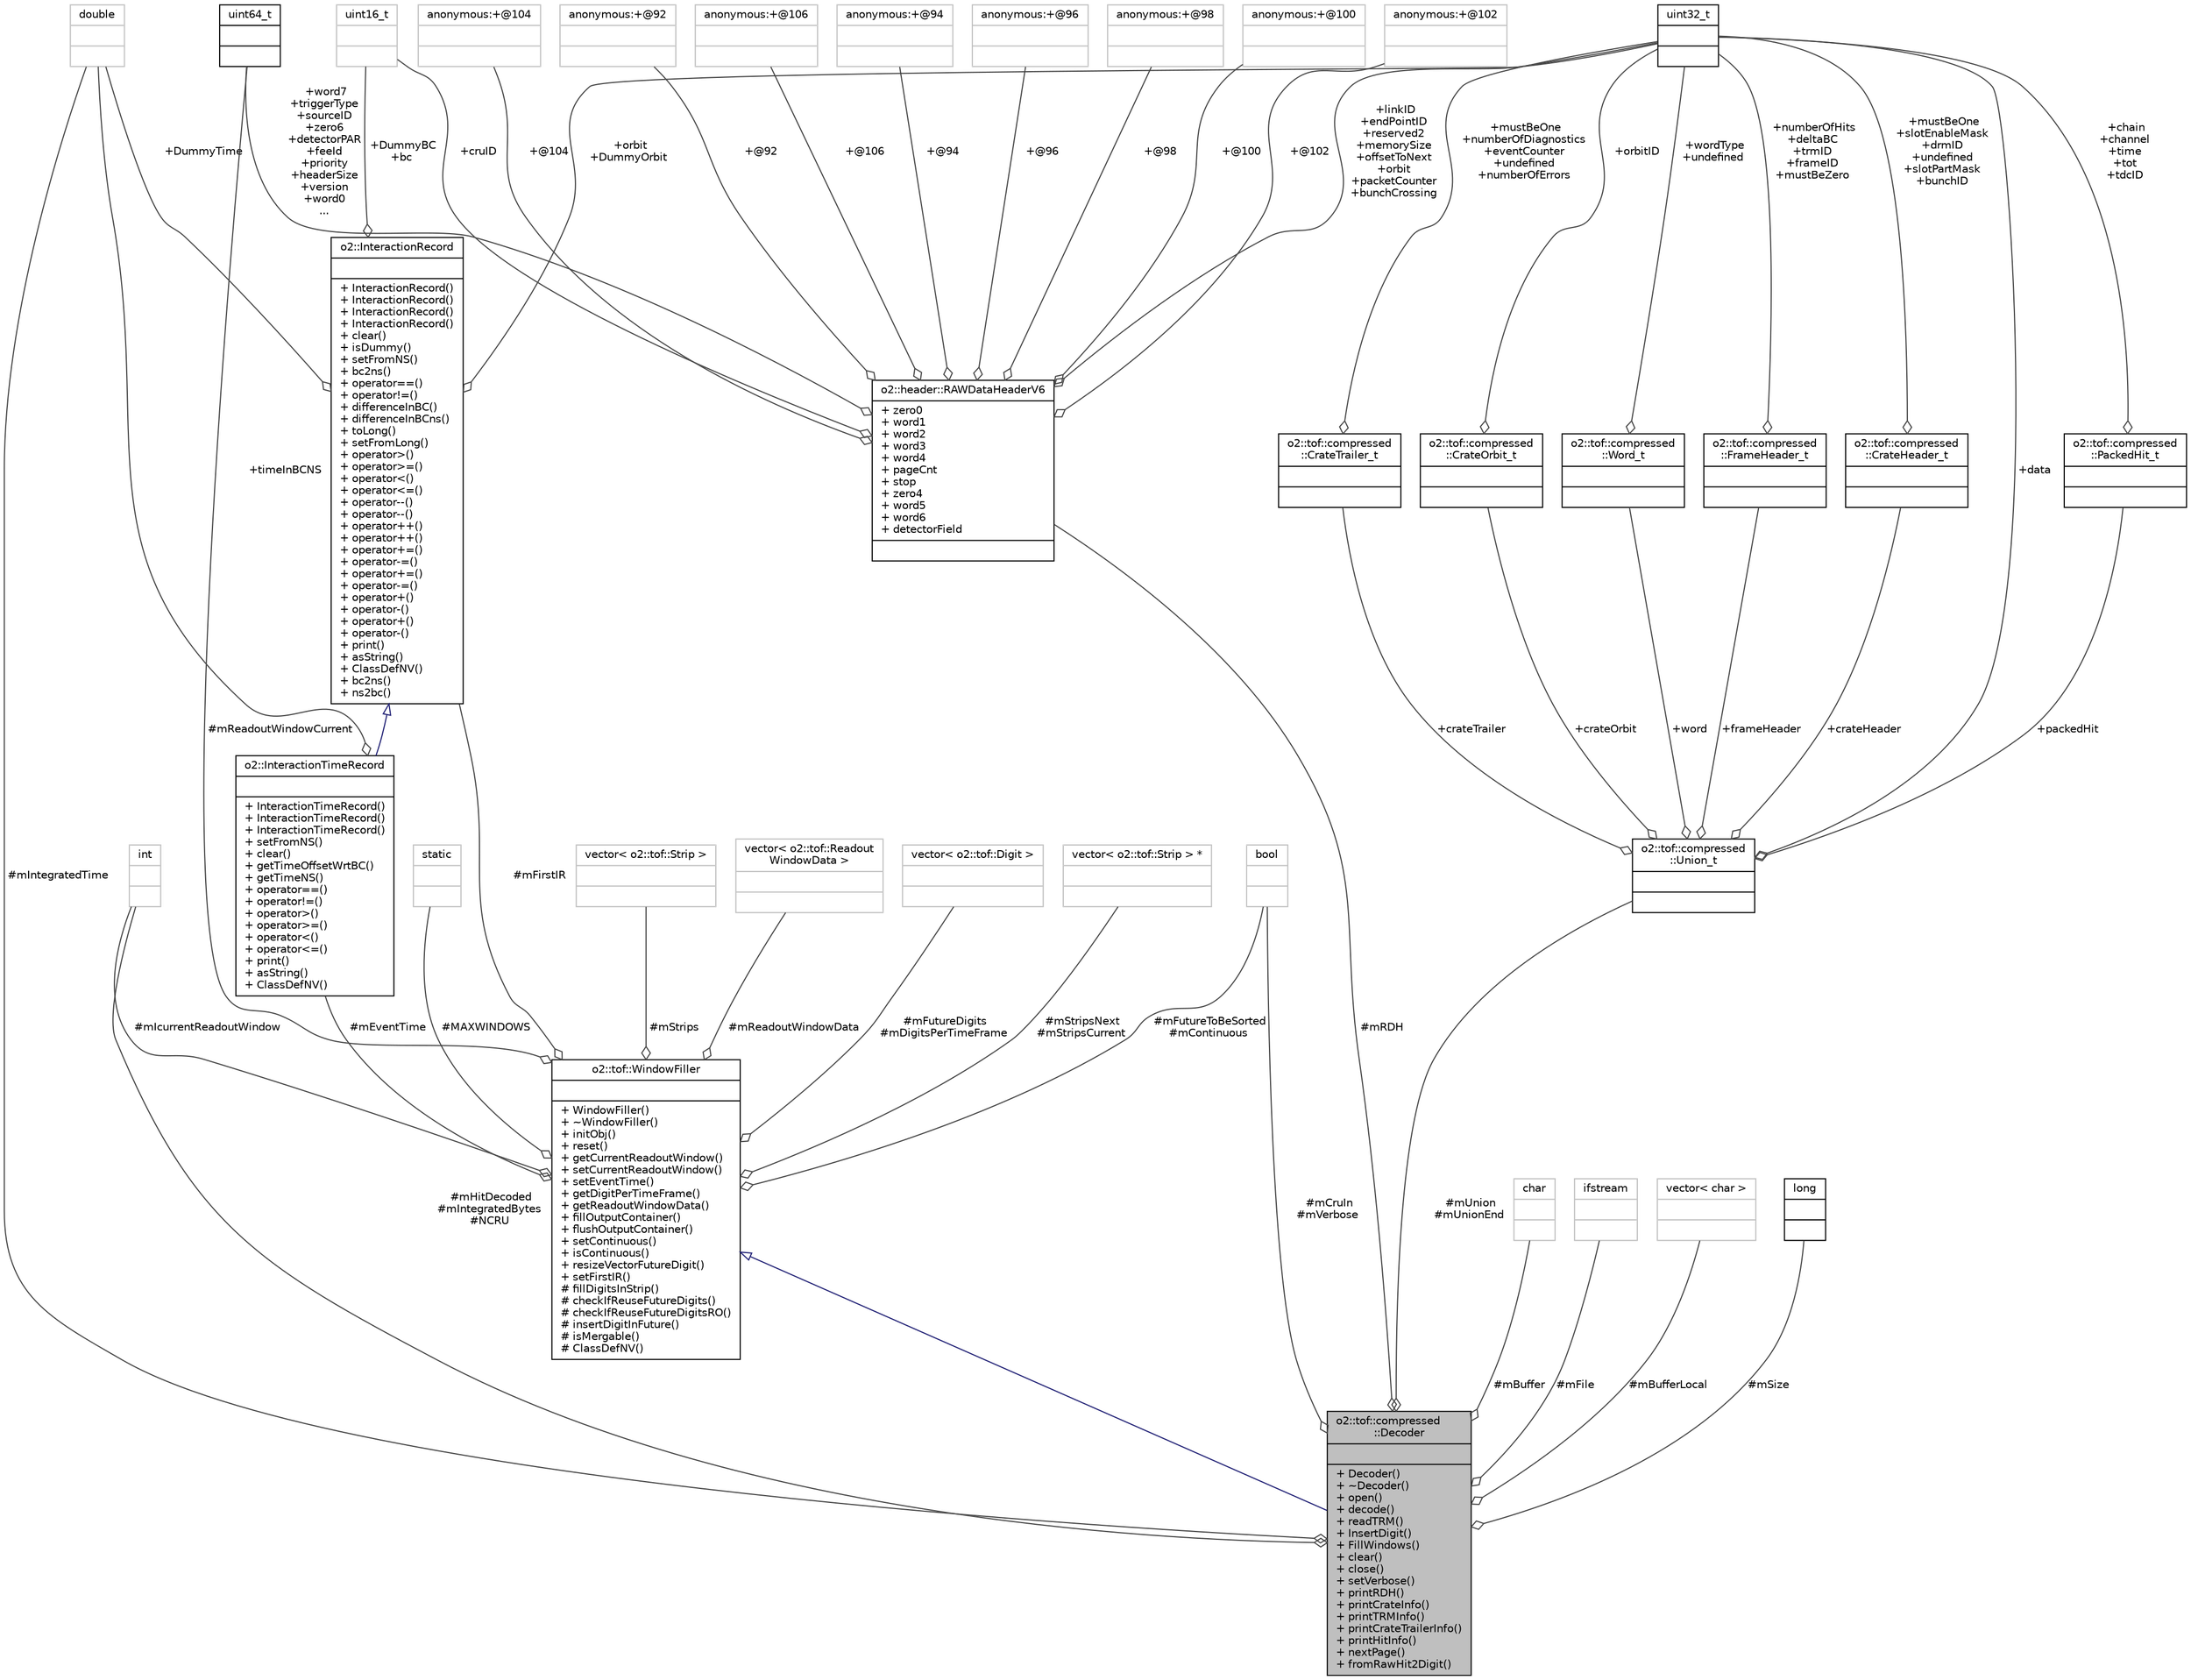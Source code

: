 digraph "o2::tof::compressed::Decoder"
{
 // INTERACTIVE_SVG=YES
  bgcolor="transparent";
  edge [fontname="Helvetica",fontsize="10",labelfontname="Helvetica",labelfontsize="10"];
  node [fontname="Helvetica",fontsize="10",shape=record];
  Node2 [label="{o2::tof::compressed\l::Decoder\n||+ Decoder()\l+ ~Decoder()\l+ open()\l+ decode()\l+ readTRM()\l+ InsertDigit()\l+ FillWindows()\l+ clear()\l+ close()\l+ setVerbose()\l+ printRDH()\l+ printCrateInfo()\l+ printTRMInfo()\l+ printCrateTrailerInfo()\l+ printHitInfo()\l+ nextPage()\l+ fromRawHit2Digit()\l}",height=0.2,width=0.4,color="black", fillcolor="grey75", style="filled", fontcolor="black"];
  Node3 -> Node2 [dir="back",color="midnightblue",fontsize="10",style="solid",arrowtail="onormal",fontname="Helvetica"];
  Node3 [label="{o2::tof::WindowFiller\n||+ WindowFiller()\l+ ~WindowFiller()\l+ initObj()\l+ reset()\l+ getCurrentReadoutWindow()\l+ setCurrentReadoutWindow()\l+ setEventTime()\l+ getDigitPerTimeFrame()\l+ getReadoutWindowData()\l+ fillOutputContainer()\l+ flushOutputContainer()\l+ setContinuous()\l+ isContinuous()\l+ resizeVectorFutureDigit()\l+ setFirstIR()\l# fillDigitsInStrip()\l# checkIfReuseFutureDigits()\l# checkIfReuseFutureDigitsRO()\l# insertDigitInFuture()\l# isMergable()\l# ClassDefNV()\l}",height=0.2,width=0.4,color="black",URL="$db/d26/classo2_1_1tof_1_1WindowFiller.html"];
  Node4 -> Node3 [color="grey25",fontsize="10",style="solid",label=" #mStripsNext\n#mStripsCurrent" ,arrowhead="odiamond",fontname="Helvetica"];
  Node4 [label="{vector\< o2::tof::Strip \> *\n||}",height=0.2,width=0.4,color="grey75"];
  Node5 -> Node3 [color="grey25",fontsize="10",style="solid",label=" #mFirstIR" ,arrowhead="odiamond",fontname="Helvetica"];
  Node5 [label="{o2::InteractionRecord\n||+ InteractionRecord()\l+ InteractionRecord()\l+ InteractionRecord()\l+ InteractionRecord()\l+ clear()\l+ isDummy()\l+ setFromNS()\l+ bc2ns()\l+ operator==()\l+ operator!=()\l+ differenceInBC()\l+ differenceInBCns()\l+ toLong()\l+ setFromLong()\l+ operator\>()\l+ operator\>=()\l+ operator\<()\l+ operator\<=()\l+ operator--()\l+ operator--()\l+ operator++()\l+ operator++()\l+ operator+=()\l+ operator-=()\l+ operator+=()\l+ operator-=()\l+ operator+()\l+ operator-()\l+ operator+()\l+ operator-()\l+ print()\l+ asString()\l+ ClassDefNV()\l+ bc2ns()\l+ ns2bc()\l}",height=0.2,width=0.4,color="black",URL="$d1/d21/structo2_1_1InteractionRecord.html"];
  Node6 -> Node5 [color="grey25",fontsize="10",style="solid",label=" +DummyTime" ,arrowhead="odiamond",fontname="Helvetica"];
  Node6 [label="{double\n||}",height=0.2,width=0.4,color="grey75"];
  Node7 -> Node5 [color="grey25",fontsize="10",style="solid",label=" +DummyBC\n+bc" ,arrowhead="odiamond",fontname="Helvetica"];
  Node7 [label="{uint16_t\n||}",height=0.2,width=0.4,color="grey75"];
  Node8 -> Node5 [color="grey25",fontsize="10",style="solid",label=" +orbit\n+DummyOrbit" ,arrowhead="odiamond",fontname="Helvetica"];
  Node8 [label="{uint32_t\n||}",height=0.2,width=0.4,color="black",URL="$d3/d87/classuint32__t.html"];
  Node9 -> Node3 [color="grey25",fontsize="10",style="solid",label=" #mReadoutWindowCurrent" ,arrowhead="odiamond",fontname="Helvetica"];
  Node9 [label="{uint64_t\n||}",height=0.2,width=0.4,color="black",URL="$d6/d30/classuint64__t.html"];
  Node10 -> Node3 [color="grey25",fontsize="10",style="solid",label=" #mStrips" ,arrowhead="odiamond",fontname="Helvetica"];
  Node10 [label="{vector\< o2::tof::Strip \>\n||}",height=0.2,width=0.4,color="grey75"];
  Node11 -> Node3 [color="grey25",fontsize="10",style="solid",label=" #mReadoutWindowData" ,arrowhead="odiamond",fontname="Helvetica"];
  Node11 [label="{vector\< o2::tof::Readout\lWindowData \>\n||}",height=0.2,width=0.4,color="grey75"];
  Node12 -> Node3 [color="grey25",fontsize="10",style="solid",label=" #mFutureDigits\n#mDigitsPerTimeFrame" ,arrowhead="odiamond",fontname="Helvetica"];
  Node12 [label="{vector\< o2::tof::Digit \>\n||}",height=0.2,width=0.4,color="grey75"];
  Node13 -> Node3 [color="grey25",fontsize="10",style="solid",label=" #mIcurrentReadoutWindow" ,arrowhead="odiamond",fontname="Helvetica"];
  Node13 [label="{int\n||}",height=0.2,width=0.4,color="grey75"];
  Node14 -> Node3 [color="grey25",fontsize="10",style="solid",label=" #mFutureToBeSorted\n#mContinuous" ,arrowhead="odiamond",fontname="Helvetica"];
  Node14 [label="{bool\n||}",height=0.2,width=0.4,color="grey75"];
  Node15 -> Node3 [color="grey25",fontsize="10",style="solid",label=" #MAXWINDOWS" ,arrowhead="odiamond",fontname="Helvetica"];
  Node15 [label="{static\n||}",height=0.2,width=0.4,color="grey75"];
  Node16 -> Node3 [color="grey25",fontsize="10",style="solid",label=" #mEventTime" ,arrowhead="odiamond",fontname="Helvetica"];
  Node16 [label="{o2::InteractionTimeRecord\n||+ InteractionTimeRecord()\l+ InteractionTimeRecord()\l+ InteractionTimeRecord()\l+ setFromNS()\l+ clear()\l+ getTimeOffsetWrtBC()\l+ getTimeNS()\l+ operator==()\l+ operator!=()\l+ operator\>()\l+ operator\>=()\l+ operator\<()\l+ operator\<=()\l+ print()\l+ asString()\l+ ClassDefNV()\l}",height=0.2,width=0.4,color="black",URL="$d8/d98/structo2_1_1InteractionTimeRecord.html"];
  Node5 -> Node16 [dir="back",color="midnightblue",fontsize="10",style="solid",arrowtail="onormal",fontname="Helvetica"];
  Node6 -> Node16 [color="grey25",fontsize="10",style="solid",label=" +timeInBCNS" ,arrowhead="odiamond",fontname="Helvetica"];
  Node17 -> Node2 [color="grey25",fontsize="10",style="solid",label=" #mRDH" ,arrowhead="odiamond",fontname="Helvetica"];
  Node17 [label="{o2::header::RAWDataHeaderV6\n|+ zero0\l+ word1\l+ word2\l+ word3\l+ word4\l+ pageCnt\l+ stop\l+ zero4\l+ word5\l+ word6\l+ detectorField\l|}",height=0.2,width=0.4,color="black",URL="$d5/d06/structo2_1_1header_1_1RAWDataHeaderV6.html"];
  Node9 -> Node17 [color="grey25",fontsize="10",style="solid",label=" +word7\n+triggerType\n+sourceID\n+zero6\n+detectorPAR\n+feeId\n+priority\n+headerSize\n+version\n+word0\n..." ,arrowhead="odiamond",fontname="Helvetica"];
  Node7 -> Node17 [color="grey25",fontsize="10",style="solid",label=" +cruID" ,arrowhead="odiamond",fontname="Helvetica"];
  Node18 -> Node17 [color="grey25",fontsize="10",style="solid",label=" +@102" ,arrowhead="odiamond",fontname="Helvetica"];
  Node18 [label="{anonymous:+@102\n||}",height=0.2,width=0.4,color="grey75"];
  Node19 -> Node17 [color="grey25",fontsize="10",style="solid",label=" +@104" ,arrowhead="odiamond",fontname="Helvetica"];
  Node19 [label="{anonymous:+@104\n||}",height=0.2,width=0.4,color="grey75"];
  Node8 -> Node17 [color="grey25",fontsize="10",style="solid",label=" +linkID\n+endPointID\n+reserved2\n+memorySize\n+offsetToNext\n+orbit\n+packetCounter\n+bunchCrossing" ,arrowhead="odiamond",fontname="Helvetica"];
  Node20 -> Node17 [color="grey25",fontsize="10",style="solid",label=" +@92" ,arrowhead="odiamond",fontname="Helvetica"];
  Node20 [label="{anonymous:+@92\n||}",height=0.2,width=0.4,color="grey75"];
  Node21 -> Node17 [color="grey25",fontsize="10",style="solid",label=" +@106" ,arrowhead="odiamond",fontname="Helvetica"];
  Node21 [label="{anonymous:+@106\n||}",height=0.2,width=0.4,color="grey75"];
  Node22 -> Node17 [color="grey25",fontsize="10",style="solid",label=" +@94" ,arrowhead="odiamond",fontname="Helvetica"];
  Node22 [label="{anonymous:+@94\n||}",height=0.2,width=0.4,color="grey75"];
  Node23 -> Node17 [color="grey25",fontsize="10",style="solid",label=" +@96" ,arrowhead="odiamond",fontname="Helvetica"];
  Node23 [label="{anonymous:+@96\n||}",height=0.2,width=0.4,color="grey75"];
  Node24 -> Node17 [color="grey25",fontsize="10",style="solid",label=" +@98" ,arrowhead="odiamond",fontname="Helvetica"];
  Node24 [label="{anonymous:+@98\n||}",height=0.2,width=0.4,color="grey75"];
  Node25 -> Node17 [color="grey25",fontsize="10",style="solid",label=" +@100" ,arrowhead="odiamond",fontname="Helvetica"];
  Node25 [label="{anonymous:+@100\n||}",height=0.2,width=0.4,color="grey75"];
  Node6 -> Node2 [color="grey25",fontsize="10",style="solid",label=" #mIntegratedTime" ,arrowhead="odiamond",fontname="Helvetica"];
  Node26 -> Node2 [color="grey25",fontsize="10",style="solid",label=" #mUnion\n#mUnionEnd" ,arrowhead="odiamond",fontname="Helvetica"];
  Node26 [label="{o2::tof::compressed\l::Union_t\n||}",height=0.2,width=0.4,color="black",URL="$df/dd7/uniono2_1_1tof_1_1compressed_1_1Union__t.html"];
  Node27 -> Node26 [color="grey25",fontsize="10",style="solid",label=" +packedHit" ,arrowhead="odiamond",fontname="Helvetica"];
  Node27 [label="{o2::tof::compressed\l::PackedHit_t\n||}",height=0.2,width=0.4,color="black",URL="$df/d87/structo2_1_1tof_1_1compressed_1_1PackedHit__t.html"];
  Node8 -> Node27 [color="grey25",fontsize="10",style="solid",label=" +chain\n+channel\n+time\n+tot\n+tdcID" ,arrowhead="odiamond",fontname="Helvetica"];
  Node28 -> Node26 [color="grey25",fontsize="10",style="solid",label=" +crateTrailer" ,arrowhead="odiamond",fontname="Helvetica"];
  Node28 [label="{o2::tof::compressed\l::CrateTrailer_t\n||}",height=0.2,width=0.4,color="black",URL="$dc/d31/structo2_1_1tof_1_1compressed_1_1CrateTrailer__t.html"];
  Node8 -> Node28 [color="grey25",fontsize="10",style="solid",label=" +mustBeOne\n+numberOfDiagnostics\n+eventCounter\n+undefined\n+numberOfErrors" ,arrowhead="odiamond",fontname="Helvetica"];
  Node29 -> Node26 [color="grey25",fontsize="10",style="solid",label=" +crateOrbit" ,arrowhead="odiamond",fontname="Helvetica"];
  Node29 [label="{o2::tof::compressed\l::CrateOrbit_t\n||}",height=0.2,width=0.4,color="black",URL="$d0/df7/structo2_1_1tof_1_1compressed_1_1CrateOrbit__t.html"];
  Node8 -> Node29 [color="grey25",fontsize="10",style="solid",label=" +orbitID" ,arrowhead="odiamond",fontname="Helvetica"];
  Node30 -> Node26 [color="grey25",fontsize="10",style="solid",label=" +word" ,arrowhead="odiamond",fontname="Helvetica"];
  Node30 [label="{o2::tof::compressed\l::Word_t\n||}",height=0.2,width=0.4,color="black",URL="$d5/d0d/structo2_1_1tof_1_1compressed_1_1Word__t.html"];
  Node8 -> Node30 [color="grey25",fontsize="10",style="solid",label=" +wordType\n+undefined" ,arrowhead="odiamond",fontname="Helvetica"];
  Node8 -> Node26 [color="grey25",fontsize="10",style="solid",label=" +data" ,arrowhead="odiamond",fontname="Helvetica"];
  Node31 -> Node26 [color="grey25",fontsize="10",style="solid",label=" +frameHeader" ,arrowhead="odiamond",fontname="Helvetica"];
  Node31 [label="{o2::tof::compressed\l::FrameHeader_t\n||}",height=0.2,width=0.4,color="black",URL="$df/d7e/structo2_1_1tof_1_1compressed_1_1FrameHeader__t.html"];
  Node8 -> Node31 [color="grey25",fontsize="10",style="solid",label=" +numberOfHits\n+deltaBC\n+trmID\n+frameID\n+mustBeZero" ,arrowhead="odiamond",fontname="Helvetica"];
  Node32 -> Node26 [color="grey25",fontsize="10",style="solid",label=" +crateHeader" ,arrowhead="odiamond",fontname="Helvetica"];
  Node32 [label="{o2::tof::compressed\l::CrateHeader_t\n||}",height=0.2,width=0.4,color="black",URL="$d5/da4/structo2_1_1tof_1_1compressed_1_1CrateHeader__t.html"];
  Node8 -> Node32 [color="grey25",fontsize="10",style="solid",label=" +mustBeOne\n+slotEnableMask\n+drmID\n+undefined\n+slotPartMask\n+bunchID" ,arrowhead="odiamond",fontname="Helvetica"];
  Node33 -> Node2 [color="grey25",fontsize="10",style="solid",label=" #mBuffer" ,arrowhead="odiamond",fontname="Helvetica"];
  Node33 [label="{char\n||}",height=0.2,width=0.4,color="grey75"];
  Node34 -> Node2 [color="grey25",fontsize="10",style="solid",label=" #mFile" ,arrowhead="odiamond",fontname="Helvetica"];
  Node34 [label="{ifstream\n||}",height=0.2,width=0.4,color="grey75"];
  Node35 -> Node2 [color="grey25",fontsize="10",style="solid",label=" #mBufferLocal" ,arrowhead="odiamond",fontname="Helvetica"];
  Node35 [label="{vector\< char \>\n||}",height=0.2,width=0.4,color="grey75"];
  Node13 -> Node2 [color="grey25",fontsize="10",style="solid",label=" #mHitDecoded\n#mIntegratedBytes\n#NCRU" ,arrowhead="odiamond",fontname="Helvetica"];
  Node14 -> Node2 [color="grey25",fontsize="10",style="solid",label=" #mCruIn\n#mVerbose" ,arrowhead="odiamond",fontname="Helvetica"];
  Node36 -> Node2 [color="grey25",fontsize="10",style="solid",label=" #mSize" ,arrowhead="odiamond",fontname="Helvetica"];
  Node36 [label="{long\n||}",height=0.2,width=0.4,color="black",URL="$d7/d63/classlong.html"];
}
